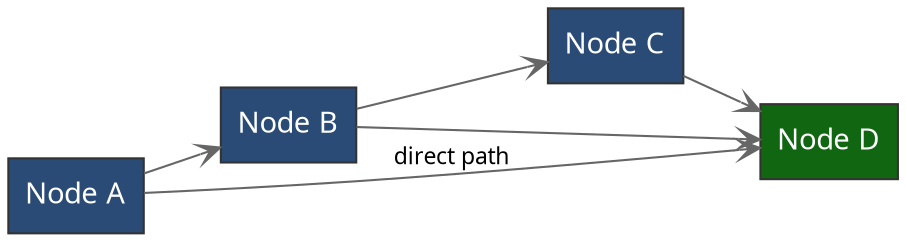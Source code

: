 digraph graph_example {

 /***** GLOBAL SETTINGS *****/

 graph          [rotate=0, rankdir="LR"]
 node           [color="#333333", style=filled,
                 shape=box, fontname="Trebuchet MS"]
 edge           [color="#666666", arrowhead="open", 
                 fontname="Trebuchet MS", fontsize="11"]
 node           [fillcolor="#294b76", fontcolor="white"]
 
/***** Nodes *****/
 a              [label="Node A"]
 b              [label="Node B"]
 c              [label="Node C"]
 d              [label="Node D", fillcolor="#116611"]

 /***** Edges *****/
 a              -> b
 b              -> c
 c              -> d
 b              -> d
 a              -> d [label="direct path"]
}
